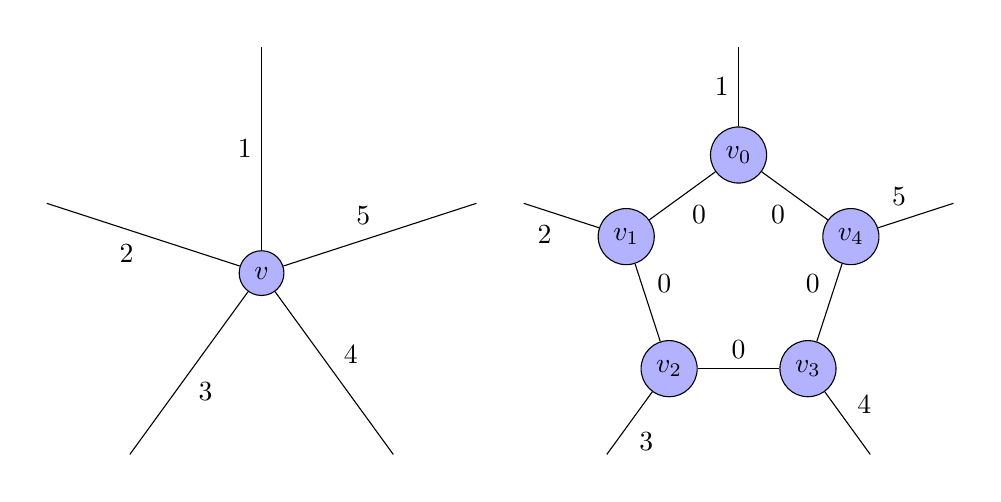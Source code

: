 \begin{tikzpicture}
    \node[shape=circle,draw=black, fill = blue!30] (center) at (0,0) {$v$};
    
    % Define the radius of the pentagon
    \def\radius{3}
    \def\N{5}

    % Utils:
    \pgfmathtruncatemacro{\polystep}{360 / \N}
    \pgfmathtruncatemacro{\range}{\N - 1}
    
    % Define the coordinates for the pentagon vertices
    \foreach \i in {0,...,\range}
    {
        \node (v\i) at ({\radius*cos(90+\i*\polystep)},{\radius*sin(90+\i*\polystep)}) {};
    }

    % Connect with the center
    \foreach \i in {0,...,\range}
    {
        \pgfmathtruncatemacro{\weight}{\i + 1}
          \draw[-, draw=black] (center) to["\weight"] (v\i);
    }
\end{tikzpicture}
\begin{tikzpicture}
    
    % Define the radius of the pentagon
    \def\radius{1.5}
    \def\N{5}

    % Utils:
    \pgfmathtruncatemacro{\polystep}{360 / \N}
    \pgfmathtruncatemacro{\range}{\N - 1}
    
    % Define the coordinates for the pentagon vertices
    \foreach \i in {0,...,\range}
    {
        \node[shape=circle,draw=black, fill = blue!30] (v\i) at ({\radius*cos(90+\i*\polystep)},{\radius*sin(90+\i*\polystep)}) {$v_\i$};
    }
    
    % Define the coordinates for the external vertices
    \foreach \i in {0,...,\range}
    {
        \node (w\i) at ({2*\radius*cos(90+\i*\polystep)},{2*\radius*sin(90+\i*\polystep)}) {};
    }

    % Connect to external
    \foreach \i in {0,...,\range}
    {
        \pgfmathtruncatemacro{\weight}{\i + 1}
          \draw[-, draw=black] (v\i) to["\weight"] (w\i);
    }

    % Connect in ring
    \foreach \i in {0,...,\range}
    {
        \pgfmathtruncatemacro{\iplusone}{mod(\i + 1, \N) }
          \draw[-, draw=black] (v\i) to["0"] (v\iplusone);
    }

\end{tikzpicture}
